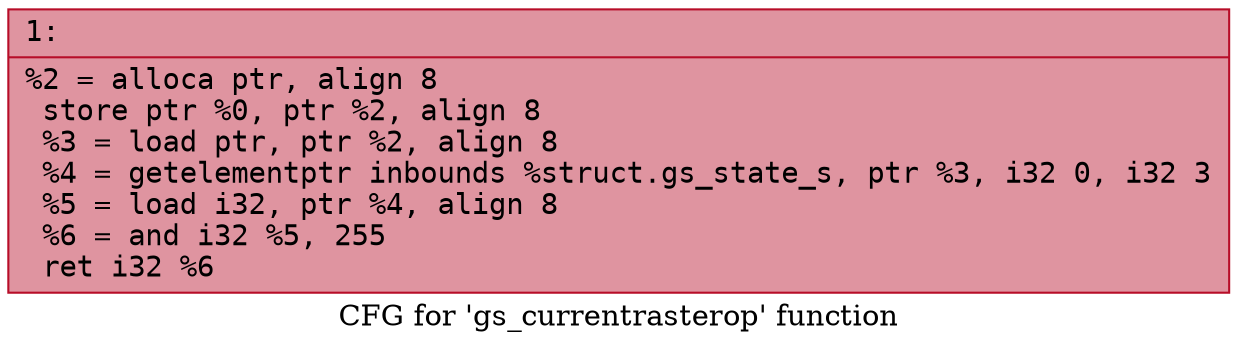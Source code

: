 digraph "CFG for 'gs_currentrasterop' function" {
	label="CFG for 'gs_currentrasterop' function";

	Node0x600001ac20d0 [shape=record,color="#b70d28ff", style=filled, fillcolor="#b70d2870" fontname="Courier",label="{1:\l|  %2 = alloca ptr, align 8\l  store ptr %0, ptr %2, align 8\l  %3 = load ptr, ptr %2, align 8\l  %4 = getelementptr inbounds %struct.gs_state_s, ptr %3, i32 0, i32 3\l  %5 = load i32, ptr %4, align 8\l  %6 = and i32 %5, 255\l  ret i32 %6\l}"];
}
